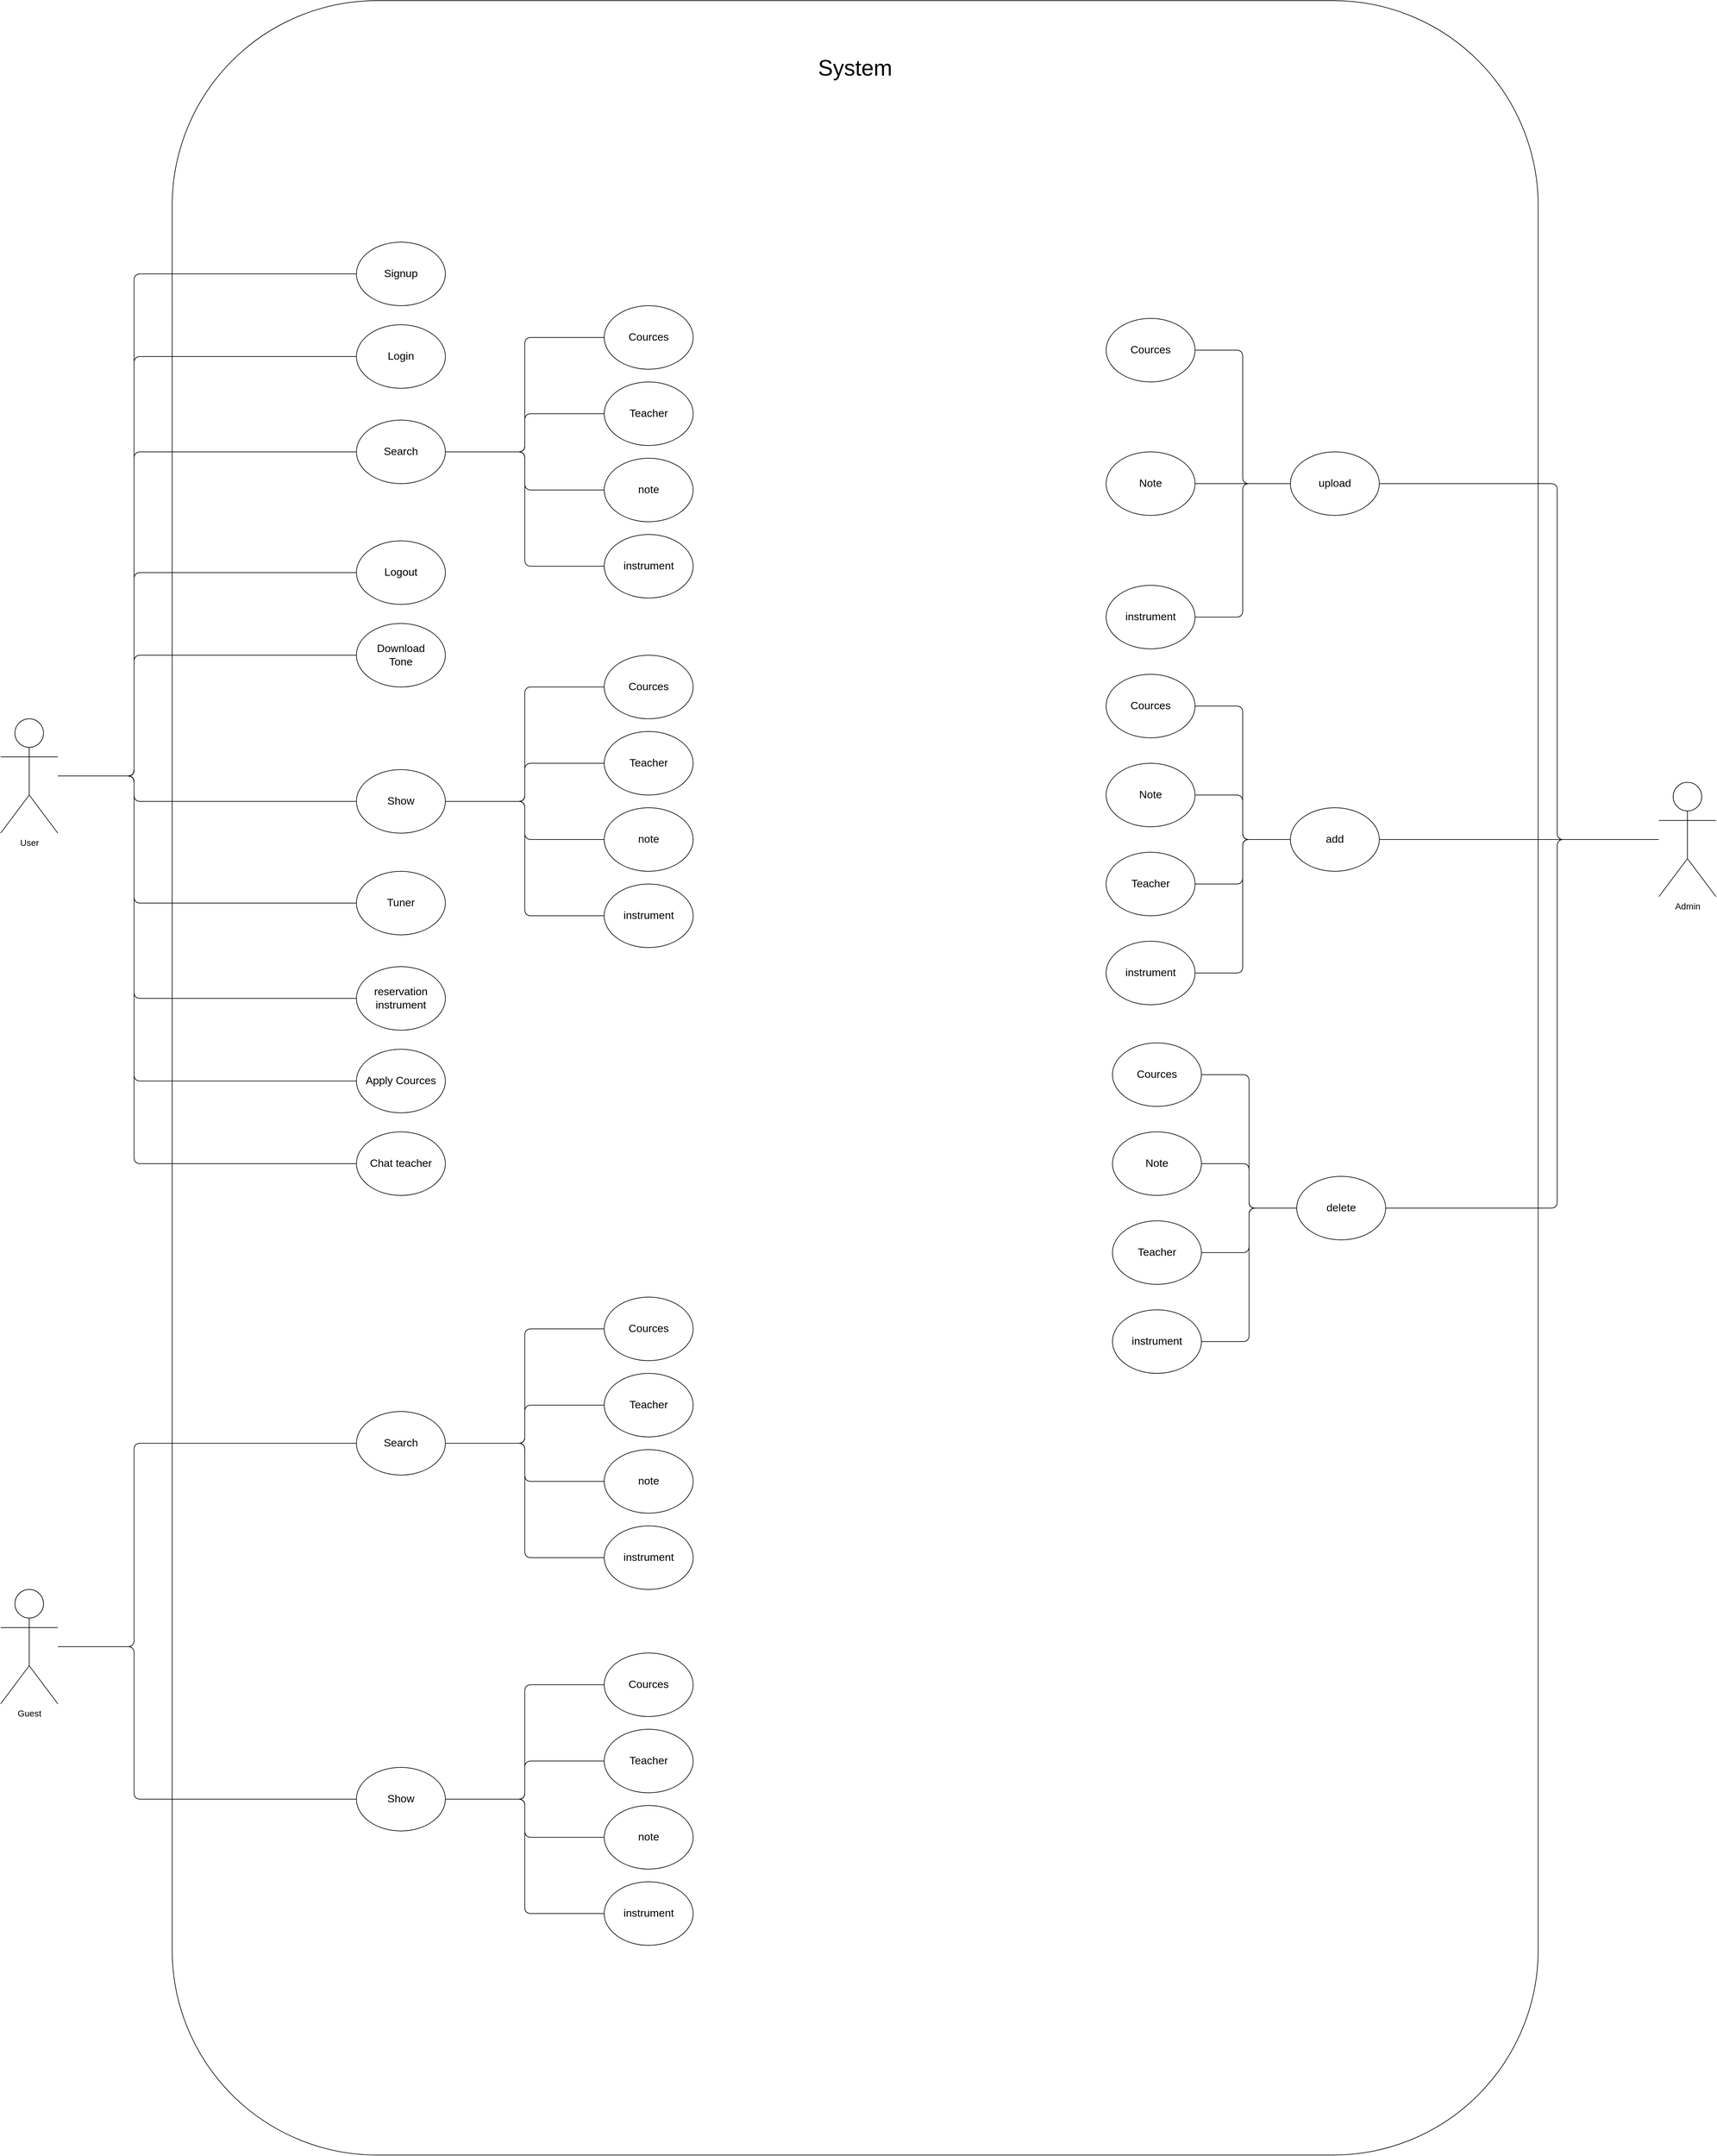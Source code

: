 <mxfile version="13.9.9" type="device"><diagram id="V0GSKmKkYrj586q5MGIK" name="Page-1"><mxGraphModel dx="5120" dy="4260" grid="1" gridSize="10" guides="1" tooltips="1" connect="1" arrows="1" fold="1" page="1" pageScale="1" pageWidth="850" pageHeight="1100" math="0" shadow="0"><root><mxCell id="0"/><mxCell id="1" parent="0"/><mxCell id="jQR4yf71jvQ2bR1XLhQY-4" value="" style="rounded=1;whiteSpace=wrap;html=1;shadow=0;sketch=0;glass=0;" parent="1" vertex="1"><mxGeometry x="560" y="-570" width="2150" height="3390" as="geometry"/></mxCell><mxCell id="jQR4yf71jvQ2bR1XLhQY-15" style="edgeStyle=orthogonalEdgeStyle;rounded=1;orthogonalLoop=1;jettySize=auto;html=1;fontSize=18;endArrow=none;endFill=0;" parent="1" source="jQR4yf71jvQ2bR1XLhQY-5" target="jQR4yf71jvQ2bR1XLhQY-10" edge="1"><mxGeometry relative="1" as="geometry"><Array as="points"><mxPoint x="500" y="650"/><mxPoint x="500" y="-140"/></Array></mxGeometry></mxCell><mxCell id="jQR4yf71jvQ2bR1XLhQY-17" style="edgeStyle=orthogonalEdgeStyle;rounded=1;orthogonalLoop=1;jettySize=auto;html=1;entryX=0;entryY=0.5;entryDx=0;entryDy=0;endArrow=none;endFill=0;fontSize=18;" parent="1" source="jQR4yf71jvQ2bR1XLhQY-5" target="jQR4yf71jvQ2bR1XLhQY-16" edge="1"><mxGeometry relative="1" as="geometry"><Array as="points"><mxPoint x="500" y="650"/><mxPoint x="500" y="-10"/></Array></mxGeometry></mxCell><mxCell id="jQR4yf71jvQ2bR1XLhQY-19" style="edgeStyle=orthogonalEdgeStyle;rounded=1;orthogonalLoop=1;jettySize=auto;html=1;entryX=0;entryY=0.5;entryDx=0;entryDy=0;endArrow=none;endFill=0;fontSize=18;" parent="1" source="jQR4yf71jvQ2bR1XLhQY-5" target="jQR4yf71jvQ2bR1XLhQY-18" edge="1"><mxGeometry relative="1" as="geometry"><Array as="points"><mxPoint x="500" y="650"/><mxPoint x="500" y="140"/></Array></mxGeometry></mxCell><mxCell id="jQR4yf71jvQ2bR1XLhQY-41" style="edgeStyle=orthogonalEdgeStyle;rounded=1;orthogonalLoop=1;jettySize=auto;html=1;entryX=0;entryY=0.5;entryDx=0;entryDy=0;endArrow=none;endFill=0;fontSize=18;" parent="1" source="jQR4yf71jvQ2bR1XLhQY-5" target="jQR4yf71jvQ2bR1XLhQY-32" edge="1"><mxGeometry relative="1" as="geometry"><Array as="points"><mxPoint x="500" y="650"/><mxPoint x="500" y="690"/></Array></mxGeometry></mxCell><mxCell id="jQR4yf71jvQ2bR1XLhQY-44" style="edgeStyle=orthogonalEdgeStyle;rounded=1;orthogonalLoop=1;jettySize=auto;html=1;entryX=0;entryY=0.5;entryDx=0;entryDy=0;endArrow=none;endFill=0;fontSize=18;" parent="1" source="jQR4yf71jvQ2bR1XLhQY-5" target="jQR4yf71jvQ2bR1XLhQY-43" edge="1"><mxGeometry relative="1" as="geometry"><Array as="points"><mxPoint x="500" y="650"/><mxPoint x="500" y="330"/></Array></mxGeometry></mxCell><mxCell id="jQR4yf71jvQ2bR1XLhQY-46" style="edgeStyle=orthogonalEdgeStyle;rounded=1;orthogonalLoop=1;jettySize=auto;html=1;entryX=0;entryY=0.5;entryDx=0;entryDy=0;endArrow=none;endFill=0;fontSize=18;" parent="1" source="jQR4yf71jvQ2bR1XLhQY-5" target="jQR4yf71jvQ2bR1XLhQY-45" edge="1"><mxGeometry relative="1" as="geometry"><Array as="points"><mxPoint x="500" y="650"/><mxPoint x="500" y="460"/></Array></mxGeometry></mxCell><mxCell id="jQR4yf71jvQ2bR1XLhQY-48" style="edgeStyle=orthogonalEdgeStyle;rounded=1;orthogonalLoop=1;jettySize=auto;html=1;entryX=0;entryY=0.5;entryDx=0;entryDy=0;endArrow=none;endFill=0;fontSize=18;" parent="1" source="jQR4yf71jvQ2bR1XLhQY-5" target="jQR4yf71jvQ2bR1XLhQY-47" edge="1"><mxGeometry relative="1" as="geometry"><Array as="points"><mxPoint x="500" y="650"/><mxPoint x="500" y="850"/></Array></mxGeometry></mxCell><mxCell id="jQR4yf71jvQ2bR1XLhQY-50" style="edgeStyle=orthogonalEdgeStyle;rounded=1;orthogonalLoop=1;jettySize=auto;html=1;entryX=0;entryY=0.5;entryDx=0;entryDy=0;endArrow=none;endFill=0;fontSize=18;" parent="1" source="jQR4yf71jvQ2bR1XLhQY-5" target="jQR4yf71jvQ2bR1XLhQY-49" edge="1"><mxGeometry relative="1" as="geometry"><Array as="points"><mxPoint x="500" y="650"/><mxPoint x="500" y="1130"/></Array></mxGeometry></mxCell><mxCell id="jQR4yf71jvQ2bR1XLhQY-52" style="edgeStyle=orthogonalEdgeStyle;rounded=1;orthogonalLoop=1;jettySize=auto;html=1;entryX=0;entryY=0.5;entryDx=0;entryDy=0;endArrow=none;endFill=0;fontSize=18;" parent="1" source="jQR4yf71jvQ2bR1XLhQY-5" target="jQR4yf71jvQ2bR1XLhQY-51" edge="1"><mxGeometry relative="1" as="geometry"><Array as="points"><mxPoint x="500" y="650"/><mxPoint x="500" y="1000"/></Array></mxGeometry></mxCell><mxCell id="jQR4yf71jvQ2bR1XLhQY-54" style="edgeStyle=orthogonalEdgeStyle;rounded=1;orthogonalLoop=1;jettySize=auto;html=1;entryX=0;entryY=0.5;entryDx=0;entryDy=0;endArrow=none;endFill=0;fontSize=18;" parent="1" source="jQR4yf71jvQ2bR1XLhQY-5" target="jQR4yf71jvQ2bR1XLhQY-53" edge="1"><mxGeometry relative="1" as="geometry"><Array as="points"><mxPoint x="500" y="650"/><mxPoint x="500" y="1260"/></Array></mxGeometry></mxCell><object label="User" id="jQR4yf71jvQ2bR1XLhQY-5"><mxCell style="shape=umlActor;verticalLabelPosition=bottom;verticalAlign=top;html=1;outlineConnect=0;fontSize=14;" parent="1" vertex="1"><mxGeometry x="290" y="560" width="90" height="180" as="geometry"/></mxCell></object><mxCell id="jQR4yf71jvQ2bR1XLhQY-10" value="&lt;span style=&quot;font-size: 17px&quot;&gt;Signup&lt;/span&gt;" style="ellipse;whiteSpace=wrap;html=1;rounded=1;shadow=0;glass=0;sketch=0;" parent="1" vertex="1"><mxGeometry x="850" y="-190" width="140" height="100" as="geometry"/></mxCell><mxCell id="jQR4yf71jvQ2bR1XLhQY-16" value="&lt;span style=&quot;font-size: 17px&quot;&gt;Login&lt;/span&gt;&lt;span style=&quot;color: rgba(0 , 0 , 0 , 0) ; font-family: monospace ; font-size: 0px&quot;&gt;%3CmxGraphModel%3E%3Croot%3E%3CmxCell%20id%3D%220%22%2F%3E%3CmxCell%20id%3D%221%22%20parent%3D%220%22%2F%3E%3CmxCell%20id%3D%222%22%20value%3D%22%26lt%3Bspan%20style%3D%26quot%3Bfont-size%3A%2017px%26quot%3B%26gt%3BSignup%26lt%3B%2Fspan%26gt%3B%22%20style%3D%22ellipse%3BwhiteSpace%3Dwrap%3Bhtml%3D1%3Brounded%3D1%3Bshadow%3D0%3Bglass%3D0%3Bsketch%3D0%3B%22%20vertex%3D%221%22%20parent%3D%221%22%3E%3CmxGeometry%20x%3D%22670%22%20y%3D%22160%22%20width%3D%22140%22%20height%3D%22100%22%20as%3D%22geometry%22%2F%3E%3C%2FmxCell%3E%3C%2Froot%3E%3C%2FmxGraphModel%3E&lt;/span&gt;" style="ellipse;whiteSpace=wrap;html=1;rounded=1;shadow=0;glass=0;sketch=0;" parent="1" vertex="1"><mxGeometry x="850" y="-60" width="140" height="100" as="geometry"/></mxCell><mxCell id="jQR4yf71jvQ2bR1XLhQY-23" style="edgeStyle=orthogonalEdgeStyle;rounded=1;orthogonalLoop=1;jettySize=auto;html=1;entryX=0;entryY=0.5;entryDx=0;entryDy=0;endArrow=none;endFill=0;fontSize=18;" parent="1" source="jQR4yf71jvQ2bR1XLhQY-18" target="jQR4yf71jvQ2bR1XLhQY-20" edge="1"><mxGeometry relative="1" as="geometry"/></mxCell><mxCell id="jQR4yf71jvQ2bR1XLhQY-24" style="edgeStyle=orthogonalEdgeStyle;rounded=1;orthogonalLoop=1;jettySize=auto;html=1;entryX=0;entryY=0.5;entryDx=0;entryDy=0;endArrow=none;endFill=0;fontSize=18;" parent="1" source="jQR4yf71jvQ2bR1XLhQY-18" target="jQR4yf71jvQ2bR1XLhQY-21" edge="1"><mxGeometry relative="1" as="geometry"/></mxCell><mxCell id="jQR4yf71jvQ2bR1XLhQY-25" style="edgeStyle=orthogonalEdgeStyle;rounded=1;orthogonalLoop=1;jettySize=auto;html=1;entryX=0;entryY=0.5;entryDx=0;entryDy=0;endArrow=none;endFill=0;fontSize=18;" parent="1" source="jQR4yf71jvQ2bR1XLhQY-18" target="jQR4yf71jvQ2bR1XLhQY-22" edge="1"><mxGeometry relative="1" as="geometry"/></mxCell><mxCell id="jQR4yf71jvQ2bR1XLhQY-31" style="edgeStyle=orthogonalEdgeStyle;rounded=1;orthogonalLoop=1;jettySize=auto;html=1;entryX=0;entryY=0.5;entryDx=0;entryDy=0;endArrow=none;endFill=0;fontSize=18;" parent="1" source="jQR4yf71jvQ2bR1XLhQY-18" target="jQR4yf71jvQ2bR1XLhQY-30" edge="1"><mxGeometry relative="1" as="geometry"/></mxCell><mxCell id="jQR4yf71jvQ2bR1XLhQY-18" value="&lt;span style=&quot;font-size: 17px&quot;&gt;Search&lt;/span&gt;" style="ellipse;whiteSpace=wrap;html=1;rounded=1;shadow=0;glass=0;sketch=0;" parent="1" vertex="1"><mxGeometry x="850" y="90" width="140" height="100" as="geometry"/></mxCell><mxCell id="jQR4yf71jvQ2bR1XLhQY-20" value="&lt;span style=&quot;font-size: 17px&quot;&gt;Cources&lt;/span&gt;" style="ellipse;whiteSpace=wrap;html=1;rounded=1;shadow=0;glass=0;sketch=0;" parent="1" vertex="1"><mxGeometry x="1240" y="-90" width="140" height="100" as="geometry"/></mxCell><mxCell id="jQR4yf71jvQ2bR1XLhQY-21" value="&lt;span style=&quot;font-size: 17px&quot;&gt;Teacher&lt;/span&gt;" style="ellipse;whiteSpace=wrap;html=1;rounded=1;shadow=0;glass=0;sketch=0;" parent="1" vertex="1"><mxGeometry x="1240" y="30" width="140" height="100" as="geometry"/></mxCell><mxCell id="jQR4yf71jvQ2bR1XLhQY-22" value="&lt;span style=&quot;font-size: 17px&quot;&gt;note&lt;/span&gt;" style="ellipse;whiteSpace=wrap;html=1;rounded=1;shadow=0;glass=0;sketch=0;" parent="1" vertex="1"><mxGeometry x="1240" y="150" width="140" height="100" as="geometry"/></mxCell><mxCell id="jQR4yf71jvQ2bR1XLhQY-30" value="&lt;span style=&quot;font-size: 17px&quot;&gt;instrument&lt;/span&gt;" style="ellipse;whiteSpace=wrap;html=1;rounded=1;shadow=0;glass=0;sketch=0;" parent="1" vertex="1"><mxGeometry x="1240" y="270" width="140" height="100" as="geometry"/></mxCell><mxCell id="jQR4yf71jvQ2bR1XLhQY-37" style="edgeStyle=orthogonalEdgeStyle;rounded=1;orthogonalLoop=1;jettySize=auto;html=1;entryX=0;entryY=0.5;entryDx=0;entryDy=0;endArrow=none;endFill=0;fontSize=18;" parent="1" source="jQR4yf71jvQ2bR1XLhQY-32" target="jQR4yf71jvQ2bR1XLhQY-33" edge="1"><mxGeometry relative="1" as="geometry"/></mxCell><mxCell id="jQR4yf71jvQ2bR1XLhQY-38" style="edgeStyle=orthogonalEdgeStyle;rounded=1;orthogonalLoop=1;jettySize=auto;html=1;entryX=0;entryY=0.5;entryDx=0;entryDy=0;endArrow=none;endFill=0;fontSize=18;" parent="1" source="jQR4yf71jvQ2bR1XLhQY-32" target="jQR4yf71jvQ2bR1XLhQY-34" edge="1"><mxGeometry relative="1" as="geometry"/></mxCell><mxCell id="jQR4yf71jvQ2bR1XLhQY-39" style="edgeStyle=orthogonalEdgeStyle;rounded=1;orthogonalLoop=1;jettySize=auto;html=1;entryX=0;entryY=0.5;entryDx=0;entryDy=0;endArrow=none;endFill=0;fontSize=18;" parent="1" source="jQR4yf71jvQ2bR1XLhQY-32" target="jQR4yf71jvQ2bR1XLhQY-35" edge="1"><mxGeometry relative="1" as="geometry"/></mxCell><mxCell id="jQR4yf71jvQ2bR1XLhQY-40" style="edgeStyle=orthogonalEdgeStyle;rounded=1;orthogonalLoop=1;jettySize=auto;html=1;entryX=0;entryY=0.5;entryDx=0;entryDy=0;endArrow=none;endFill=0;fontSize=18;" parent="1" source="jQR4yf71jvQ2bR1XLhQY-32" target="jQR4yf71jvQ2bR1XLhQY-36" edge="1"><mxGeometry relative="1" as="geometry"/></mxCell><mxCell id="jQR4yf71jvQ2bR1XLhQY-32" value="&lt;span style=&quot;font-size: 17px&quot;&gt;Show&lt;/span&gt;" style="ellipse;whiteSpace=wrap;html=1;rounded=1;shadow=0;glass=0;sketch=0;" parent="1" vertex="1"><mxGeometry x="850" y="640" width="140" height="100" as="geometry"/></mxCell><mxCell id="jQR4yf71jvQ2bR1XLhQY-33" value="&lt;span style=&quot;font-size: 17px&quot;&gt;Cources&lt;/span&gt;" style="ellipse;whiteSpace=wrap;html=1;rounded=1;shadow=0;glass=0;sketch=0;" parent="1" vertex="1"><mxGeometry x="1240" y="460" width="140" height="100" as="geometry"/></mxCell><mxCell id="jQR4yf71jvQ2bR1XLhQY-34" value="&lt;span style=&quot;font-size: 17px&quot;&gt;Teacher&lt;/span&gt;" style="ellipse;whiteSpace=wrap;html=1;rounded=1;shadow=0;glass=0;sketch=0;" parent="1" vertex="1"><mxGeometry x="1240" y="580" width="140" height="100" as="geometry"/></mxCell><mxCell id="jQR4yf71jvQ2bR1XLhQY-35" value="&lt;span style=&quot;font-size: 17px&quot;&gt;note&lt;/span&gt;" style="ellipse;whiteSpace=wrap;html=1;rounded=1;shadow=0;glass=0;sketch=0;" parent="1" vertex="1"><mxGeometry x="1240" y="700" width="140" height="100" as="geometry"/></mxCell><mxCell id="jQR4yf71jvQ2bR1XLhQY-36" value="&lt;span style=&quot;font-size: 17px&quot;&gt;instrument&lt;/span&gt;" style="ellipse;whiteSpace=wrap;html=1;rounded=1;shadow=0;glass=0;sketch=0;" parent="1" vertex="1"><mxGeometry x="1240" y="820" width="140" height="100" as="geometry"/></mxCell><mxCell id="jQR4yf71jvQ2bR1XLhQY-43" value="&lt;span style=&quot;font-size: 17px&quot;&gt;Logout&lt;/span&gt;" style="ellipse;whiteSpace=wrap;html=1;rounded=1;shadow=0;glass=0;sketch=0;" parent="1" vertex="1"><mxGeometry x="850" y="280" width="140" height="100" as="geometry"/></mxCell><mxCell id="jQR4yf71jvQ2bR1XLhQY-45" value="&lt;span style=&quot;font-size: 17px&quot;&gt;Download&lt;br&gt;Tone&lt;br&gt;&lt;/span&gt;" style="ellipse;whiteSpace=wrap;html=1;rounded=1;shadow=0;glass=0;sketch=0;" parent="1" vertex="1"><mxGeometry x="850" y="410" width="140" height="100" as="geometry"/></mxCell><mxCell id="jQR4yf71jvQ2bR1XLhQY-47" value="&lt;span style=&quot;font-size: 17px&quot;&gt;Tuner&lt;br&gt;&lt;/span&gt;" style="ellipse;whiteSpace=wrap;html=1;rounded=1;shadow=0;glass=0;sketch=0;" parent="1" vertex="1"><mxGeometry x="850" y="800" width="140" height="100" as="geometry"/></mxCell><mxCell id="jQR4yf71jvQ2bR1XLhQY-49" value="&lt;span style=&quot;font-size: 17px&quot;&gt;Apply Cources&lt;br&gt;&lt;/span&gt;" style="ellipse;whiteSpace=wrap;html=1;rounded=1;shadow=0;glass=0;sketch=0;" parent="1" vertex="1"><mxGeometry x="850" y="1080" width="140" height="100" as="geometry"/></mxCell><mxCell id="jQR4yf71jvQ2bR1XLhQY-51" value="&lt;span style=&quot;font-size: 17px&quot;&gt;reservation&lt;br&gt;instrument&lt;br&gt;&lt;/span&gt;" style="ellipse;whiteSpace=wrap;html=1;rounded=1;shadow=0;glass=0;sketch=0;" parent="1" vertex="1"><mxGeometry x="850" y="950" width="140" height="100" as="geometry"/></mxCell><mxCell id="jQR4yf71jvQ2bR1XLhQY-53" value="&lt;span style=&quot;font-size: 17px&quot;&gt;Chat teacher&lt;br&gt;&lt;/span&gt;" style="ellipse;whiteSpace=wrap;html=1;rounded=1;shadow=0;glass=0;sketch=0;" parent="1" vertex="1"><mxGeometry x="850" y="1210" width="140" height="100" as="geometry"/></mxCell><mxCell id="jQR4yf71jvQ2bR1XLhQY-58" style="edgeStyle=orthogonalEdgeStyle;rounded=1;orthogonalLoop=1;jettySize=auto;html=1;entryX=1;entryY=0.5;entryDx=0;entryDy=0;endArrow=none;endFill=0;fontSize=18;" parent="1" source="jQR4yf71jvQ2bR1XLhQY-55" target="jQR4yf71jvQ2bR1XLhQY-57" edge="1"><mxGeometry relative="1" as="geometry"><Array as="points"><mxPoint x="2740" y="750"/><mxPoint x="2740" y="190"/></Array></mxGeometry></mxCell><mxCell id="jQR4yf71jvQ2bR1XLhQY-71" style="edgeStyle=orthogonalEdgeStyle;rounded=1;orthogonalLoop=1;jettySize=auto;html=1;entryX=1;entryY=0.5;entryDx=0;entryDy=0;endArrow=none;endFill=0;fontSize=18;" parent="1" source="jQR4yf71jvQ2bR1XLhQY-55" target="jQR4yf71jvQ2bR1XLhQY-67" edge="1"><mxGeometry relative="1" as="geometry"><Array as="points"><mxPoint x="2790" y="750"/><mxPoint x="2790" y="750"/></Array></mxGeometry></mxCell><mxCell id="jQR4yf71jvQ2bR1XLhQY-88" style="edgeStyle=orthogonalEdgeStyle;rounded=1;orthogonalLoop=1;jettySize=auto;html=1;entryX=1;entryY=0.5;entryDx=0;entryDy=0;endArrow=none;endFill=0;fontSize=18;" parent="1" source="jQR4yf71jvQ2bR1XLhQY-55" target="jQR4yf71jvQ2bR1XLhQY-83" edge="1"><mxGeometry relative="1" as="geometry"><Array as="points"><mxPoint x="2740" y="750"/><mxPoint x="2740" y="1330"/></Array></mxGeometry></mxCell><object label="Admin" id="jQR4yf71jvQ2bR1XLhQY-55"><mxCell style="shape=umlActor;verticalLabelPosition=bottom;verticalAlign=top;html=1;outlineConnect=0;fontSize=14;" parent="1" vertex="1"><mxGeometry x="2900" y="660" width="90" height="180" as="geometry"/></mxCell></object><mxCell id="jQR4yf71jvQ2bR1XLhQY-64" style="edgeStyle=orthogonalEdgeStyle;rounded=1;orthogonalLoop=1;jettySize=auto;html=1;entryX=1;entryY=0.5;entryDx=0;entryDy=0;endArrow=none;endFill=0;fontSize=18;" parent="1" source="jQR4yf71jvQ2bR1XLhQY-57" target="jQR4yf71jvQ2bR1XLhQY-62" edge="1"><mxGeometry relative="1" as="geometry"/></mxCell><mxCell id="jQR4yf71jvQ2bR1XLhQY-65" style="edgeStyle=orthogonalEdgeStyle;rounded=1;orthogonalLoop=1;jettySize=auto;html=1;entryX=1;entryY=0.5;entryDx=0;entryDy=0;endArrow=none;endFill=0;fontSize=18;" parent="1" source="jQR4yf71jvQ2bR1XLhQY-57" target="jQR4yf71jvQ2bR1XLhQY-61" edge="1"><mxGeometry relative="1" as="geometry"/></mxCell><mxCell id="jQR4yf71jvQ2bR1XLhQY-66" style="edgeStyle=orthogonalEdgeStyle;rounded=1;orthogonalLoop=1;jettySize=auto;html=1;entryX=1;entryY=0.5;entryDx=0;entryDy=0;endArrow=none;endFill=0;fontSize=18;" parent="1" source="jQR4yf71jvQ2bR1XLhQY-57" target="jQR4yf71jvQ2bR1XLhQY-60" edge="1"><mxGeometry relative="1" as="geometry"/></mxCell><mxCell id="jQR4yf71jvQ2bR1XLhQY-57" value="&lt;span style=&quot;font-size: 17px&quot;&gt;upload&lt;/span&gt;" style="ellipse;whiteSpace=wrap;html=1;rounded=1;shadow=0;glass=0;sketch=0;" parent="1" vertex="1"><mxGeometry x="2320" y="140" width="140" height="100" as="geometry"/></mxCell><mxCell id="jQR4yf71jvQ2bR1XLhQY-60" value="&lt;span style=&quot;font-size: 17px&quot;&gt;instrument&lt;/span&gt;" style="ellipse;whiteSpace=wrap;html=1;rounded=1;shadow=0;glass=0;sketch=0;" parent="1" vertex="1"><mxGeometry x="2030" y="350" width="140" height="100" as="geometry"/></mxCell><mxCell id="jQR4yf71jvQ2bR1XLhQY-61" value="&lt;span style=&quot;font-size: 17px&quot;&gt;Note&lt;/span&gt;" style="ellipse;whiteSpace=wrap;html=1;rounded=1;shadow=0;glass=0;sketch=0;" parent="1" vertex="1"><mxGeometry x="2030" y="140" width="140" height="100" as="geometry"/></mxCell><mxCell id="jQR4yf71jvQ2bR1XLhQY-62" value="&lt;span style=&quot;font-size: 17px&quot;&gt;Cources&lt;/span&gt;" style="ellipse;whiteSpace=wrap;html=1;rounded=1;shadow=0;glass=0;sketch=0;" parent="1" vertex="1"><mxGeometry x="2030" y="-70" width="140" height="100" as="geometry"/></mxCell><mxCell id="jQR4yf71jvQ2bR1XLhQY-72" style="edgeStyle=orthogonalEdgeStyle;rounded=1;orthogonalLoop=1;jettySize=auto;html=1;entryX=1;entryY=0.5;entryDx=0;entryDy=0;endArrow=none;endFill=0;fontSize=18;" parent="1" source="jQR4yf71jvQ2bR1XLhQY-67" target="jQR4yf71jvQ2bR1XLhQY-70" edge="1"><mxGeometry relative="1" as="geometry"/></mxCell><mxCell id="jQR4yf71jvQ2bR1XLhQY-73" style="edgeStyle=orthogonalEdgeStyle;rounded=1;orthogonalLoop=1;jettySize=auto;html=1;entryX=1;entryY=0.5;entryDx=0;entryDy=0;endArrow=none;endFill=0;fontSize=18;" parent="1" source="jQR4yf71jvQ2bR1XLhQY-67" target="jQR4yf71jvQ2bR1XLhQY-69" edge="1"><mxGeometry relative="1" as="geometry"/></mxCell><mxCell id="jQR4yf71jvQ2bR1XLhQY-74" style="edgeStyle=orthogonalEdgeStyle;rounded=1;orthogonalLoop=1;jettySize=auto;html=1;entryX=1;entryY=0.5;entryDx=0;entryDy=0;endArrow=none;endFill=0;fontSize=18;" parent="1" source="jQR4yf71jvQ2bR1XLhQY-67" target="jQR4yf71jvQ2bR1XLhQY-68" edge="1"><mxGeometry relative="1" as="geometry"/></mxCell><mxCell id="jQR4yf71jvQ2bR1XLhQY-76" style="edgeStyle=orthogonalEdgeStyle;rounded=1;orthogonalLoop=1;jettySize=auto;html=1;entryX=1;entryY=0.5;entryDx=0;entryDy=0;endArrow=none;endFill=0;fontSize=18;" parent="1" source="jQR4yf71jvQ2bR1XLhQY-67" target="jQR4yf71jvQ2bR1XLhQY-75" edge="1"><mxGeometry relative="1" as="geometry"/></mxCell><mxCell id="jQR4yf71jvQ2bR1XLhQY-67" value="&lt;span style=&quot;font-size: 17px&quot;&gt;add&lt;/span&gt;" style="ellipse;whiteSpace=wrap;html=1;rounded=1;shadow=0;glass=0;sketch=0;" parent="1" vertex="1"><mxGeometry x="2320" y="700" width="140" height="100" as="geometry"/></mxCell><mxCell id="jQR4yf71jvQ2bR1XLhQY-68" value="&lt;span style=&quot;font-size: 17px&quot;&gt;instrument&lt;/span&gt;" style="ellipse;whiteSpace=wrap;html=1;rounded=1;shadow=0;glass=0;sketch=0;" parent="1" vertex="1"><mxGeometry x="2030" y="910" width="140" height="100" as="geometry"/></mxCell><mxCell id="jQR4yf71jvQ2bR1XLhQY-69" value="&lt;span style=&quot;font-size: 17px&quot;&gt;Note&lt;/span&gt;" style="ellipse;whiteSpace=wrap;html=1;rounded=1;shadow=0;glass=0;sketch=0;" parent="1" vertex="1"><mxGeometry x="2030" y="630" width="140" height="100" as="geometry"/></mxCell><mxCell id="jQR4yf71jvQ2bR1XLhQY-70" value="&lt;span style=&quot;font-size: 17px&quot;&gt;Cources&lt;/span&gt;" style="ellipse;whiteSpace=wrap;html=1;rounded=1;shadow=0;glass=0;sketch=0;" parent="1" vertex="1"><mxGeometry x="2030" y="490" width="140" height="100" as="geometry"/></mxCell><mxCell id="jQR4yf71jvQ2bR1XLhQY-75" value="&lt;span style=&quot;font-size: 17px&quot;&gt;Teacher&lt;/span&gt;" style="ellipse;whiteSpace=wrap;html=1;rounded=1;shadow=0;glass=0;sketch=0;" parent="1" vertex="1"><mxGeometry x="2030" y="770" width="140" height="100" as="geometry"/></mxCell><mxCell id="jQR4yf71jvQ2bR1XLhQY-89" style="edgeStyle=orthogonalEdgeStyle;rounded=1;orthogonalLoop=1;jettySize=auto;html=1;entryX=1;entryY=0.5;entryDx=0;entryDy=0;endArrow=none;endFill=0;fontSize=18;" parent="1" source="jQR4yf71jvQ2bR1XLhQY-83" target="jQR4yf71jvQ2bR1XLhQY-86" edge="1"><mxGeometry relative="1" as="geometry"/></mxCell><mxCell id="jQR4yf71jvQ2bR1XLhQY-90" style="edgeStyle=orthogonalEdgeStyle;rounded=1;orthogonalLoop=1;jettySize=auto;html=1;entryX=1;entryY=0.5;entryDx=0;entryDy=0;endArrow=none;endFill=0;fontSize=18;" parent="1" source="jQR4yf71jvQ2bR1XLhQY-83" target="jQR4yf71jvQ2bR1XLhQY-85" edge="1"><mxGeometry relative="1" as="geometry"/></mxCell><mxCell id="jQR4yf71jvQ2bR1XLhQY-91" style="edgeStyle=orthogonalEdgeStyle;rounded=1;orthogonalLoop=1;jettySize=auto;html=1;entryX=1;entryY=0.5;entryDx=0;entryDy=0;endArrow=none;endFill=0;fontSize=18;" parent="1" source="jQR4yf71jvQ2bR1XLhQY-83" target="jQR4yf71jvQ2bR1XLhQY-87" edge="1"><mxGeometry relative="1" as="geometry"/></mxCell><mxCell id="jQR4yf71jvQ2bR1XLhQY-92" style="edgeStyle=orthogonalEdgeStyle;rounded=1;orthogonalLoop=1;jettySize=auto;html=1;entryX=1;entryY=0.5;entryDx=0;entryDy=0;endArrow=none;endFill=0;fontSize=18;" parent="1" source="jQR4yf71jvQ2bR1XLhQY-83" target="jQR4yf71jvQ2bR1XLhQY-84" edge="1"><mxGeometry relative="1" as="geometry"/></mxCell><mxCell id="jQR4yf71jvQ2bR1XLhQY-83" value="&lt;span style=&quot;font-size: 17px&quot;&gt;delete&lt;/span&gt;" style="ellipse;whiteSpace=wrap;html=1;rounded=1;shadow=0;glass=0;sketch=0;" parent="1" vertex="1"><mxGeometry x="2330" y="1280" width="140" height="100" as="geometry"/></mxCell><mxCell id="jQR4yf71jvQ2bR1XLhQY-84" value="&lt;span style=&quot;font-size: 17px&quot;&gt;instrument&lt;/span&gt;" style="ellipse;whiteSpace=wrap;html=1;rounded=1;shadow=0;glass=0;sketch=0;" parent="1" vertex="1"><mxGeometry x="2040" y="1490" width="140" height="100" as="geometry"/></mxCell><mxCell id="jQR4yf71jvQ2bR1XLhQY-85" value="&lt;span style=&quot;font-size: 17px&quot;&gt;Note&lt;/span&gt;" style="ellipse;whiteSpace=wrap;html=1;rounded=1;shadow=0;glass=0;sketch=0;" parent="1" vertex="1"><mxGeometry x="2040" y="1210" width="140" height="100" as="geometry"/></mxCell><mxCell id="jQR4yf71jvQ2bR1XLhQY-86" value="&lt;span style=&quot;font-size: 17px&quot;&gt;Cources&lt;/span&gt;" style="ellipse;whiteSpace=wrap;html=1;rounded=1;shadow=0;glass=0;sketch=0;" parent="1" vertex="1"><mxGeometry x="2040" y="1070" width="140" height="100" as="geometry"/></mxCell><mxCell id="jQR4yf71jvQ2bR1XLhQY-87" value="&lt;span style=&quot;font-size: 17px&quot;&gt;Teacher&lt;/span&gt;" style="ellipse;whiteSpace=wrap;html=1;rounded=1;shadow=0;glass=0;sketch=0;" parent="1" vertex="1"><mxGeometry x="2040" y="1350" width="140" height="100" as="geometry"/></mxCell><mxCell id="jQR4yf71jvQ2bR1XLhQY-100" style="edgeStyle=orthogonalEdgeStyle;rounded=1;orthogonalLoop=1;jettySize=auto;html=1;entryX=0;entryY=0.5;entryDx=0;entryDy=0;endArrow=none;endFill=0;fontSize=18;" parent="1" source="jQR4yf71jvQ2bR1XLhQY-93" target="jQR4yf71jvQ2bR1XLhQY-95" edge="1"><mxGeometry relative="1" as="geometry"><Array as="points"><mxPoint x="500" y="2020"/><mxPoint x="500" y="1700"/></Array></mxGeometry></mxCell><mxCell id="jQR4yf71jvQ2bR1XLhQY-115" style="edgeStyle=orthogonalEdgeStyle;rounded=1;orthogonalLoop=1;jettySize=auto;html=1;entryX=0;entryY=0.5;entryDx=0;entryDy=0;endArrow=none;endFill=0;fontSize=18;" parent="1" source="jQR4yf71jvQ2bR1XLhQY-93" target="jQR4yf71jvQ2bR1XLhQY-105" edge="1"><mxGeometry relative="1" as="geometry"><Array as="points"><mxPoint x="500" y="2020"/><mxPoint x="500" y="2260"/></Array></mxGeometry></mxCell><object label="Guest" id="jQR4yf71jvQ2bR1XLhQY-93"><mxCell style="shape=umlActor;verticalLabelPosition=bottom;verticalAlign=top;html=1;outlineConnect=0;fontSize=14;" parent="1" vertex="1"><mxGeometry x="290" y="1930" width="90" height="180" as="geometry"/></mxCell></object><mxCell id="jQR4yf71jvQ2bR1XLhQY-101" style="edgeStyle=orthogonalEdgeStyle;rounded=1;orthogonalLoop=1;jettySize=auto;html=1;entryX=0;entryY=0.5;entryDx=0;entryDy=0;endArrow=none;endFill=0;fontSize=18;" parent="1" source="jQR4yf71jvQ2bR1XLhQY-95" target="jQR4yf71jvQ2bR1XLhQY-96" edge="1"><mxGeometry relative="1" as="geometry"/></mxCell><mxCell id="jQR4yf71jvQ2bR1XLhQY-102" style="edgeStyle=orthogonalEdgeStyle;rounded=1;orthogonalLoop=1;jettySize=auto;html=1;entryX=0;entryY=0.5;entryDx=0;entryDy=0;endArrow=none;endFill=0;fontSize=18;" parent="1" source="jQR4yf71jvQ2bR1XLhQY-95" target="jQR4yf71jvQ2bR1XLhQY-97" edge="1"><mxGeometry relative="1" as="geometry"/></mxCell><mxCell id="jQR4yf71jvQ2bR1XLhQY-103" style="edgeStyle=orthogonalEdgeStyle;rounded=1;orthogonalLoop=1;jettySize=auto;html=1;entryX=0;entryY=0.5;entryDx=0;entryDy=0;endArrow=none;endFill=0;fontSize=18;" parent="1" source="jQR4yf71jvQ2bR1XLhQY-95" target="jQR4yf71jvQ2bR1XLhQY-98" edge="1"><mxGeometry relative="1" as="geometry"/></mxCell><mxCell id="jQR4yf71jvQ2bR1XLhQY-104" style="edgeStyle=orthogonalEdgeStyle;rounded=1;orthogonalLoop=1;jettySize=auto;html=1;entryX=0;entryY=0.5;entryDx=0;entryDy=0;endArrow=none;endFill=0;fontSize=18;" parent="1" source="jQR4yf71jvQ2bR1XLhQY-95" target="jQR4yf71jvQ2bR1XLhQY-99" edge="1"><mxGeometry relative="1" as="geometry"/></mxCell><mxCell id="jQR4yf71jvQ2bR1XLhQY-95" value="&lt;span style=&quot;font-size: 17px&quot;&gt;Search&lt;/span&gt;" style="ellipse;whiteSpace=wrap;html=1;rounded=1;shadow=0;glass=0;sketch=0;" parent="1" vertex="1"><mxGeometry x="850" y="1650" width="140" height="100" as="geometry"/></mxCell><mxCell id="jQR4yf71jvQ2bR1XLhQY-96" value="&lt;span style=&quot;font-size: 17px&quot;&gt;Cources&lt;/span&gt;" style="ellipse;whiteSpace=wrap;html=1;rounded=1;shadow=0;glass=0;sketch=0;" parent="1" vertex="1"><mxGeometry x="1240" y="1470" width="140" height="100" as="geometry"/></mxCell><mxCell id="jQR4yf71jvQ2bR1XLhQY-97" value="&lt;span style=&quot;font-size: 17px&quot;&gt;Teacher&lt;/span&gt;" style="ellipse;whiteSpace=wrap;html=1;rounded=1;shadow=0;glass=0;sketch=0;" parent="1" vertex="1"><mxGeometry x="1240" y="1590" width="140" height="100" as="geometry"/></mxCell><mxCell id="jQR4yf71jvQ2bR1XLhQY-98" value="&lt;span style=&quot;font-size: 17px&quot;&gt;note&lt;/span&gt;" style="ellipse;whiteSpace=wrap;html=1;rounded=1;shadow=0;glass=0;sketch=0;" parent="1" vertex="1"><mxGeometry x="1240" y="1710" width="140" height="100" as="geometry"/></mxCell><mxCell id="jQR4yf71jvQ2bR1XLhQY-99" value="&lt;span style=&quot;font-size: 17px&quot;&gt;instrument&lt;/span&gt;" style="ellipse;whiteSpace=wrap;html=1;rounded=1;shadow=0;glass=0;sketch=0;" parent="1" vertex="1"><mxGeometry x="1240" y="1830" width="140" height="100" as="geometry"/></mxCell><mxCell id="jQR4yf71jvQ2bR1XLhQY-111" style="edgeStyle=orthogonalEdgeStyle;rounded=1;orthogonalLoop=1;jettySize=auto;html=1;entryX=0;entryY=0.5;entryDx=0;entryDy=0;endArrow=none;endFill=0;fontSize=18;" parent="1" source="jQR4yf71jvQ2bR1XLhQY-105" target="jQR4yf71jvQ2bR1XLhQY-106" edge="1"><mxGeometry relative="1" as="geometry"/></mxCell><mxCell id="jQR4yf71jvQ2bR1XLhQY-112" style="edgeStyle=orthogonalEdgeStyle;rounded=1;orthogonalLoop=1;jettySize=auto;html=1;endArrow=none;endFill=0;fontSize=18;" parent="1" source="jQR4yf71jvQ2bR1XLhQY-105" target="jQR4yf71jvQ2bR1XLhQY-107" edge="1"><mxGeometry relative="1" as="geometry"/></mxCell><mxCell id="jQR4yf71jvQ2bR1XLhQY-113" style="edgeStyle=orthogonalEdgeStyle;rounded=1;orthogonalLoop=1;jettySize=auto;html=1;entryX=0;entryY=0.5;entryDx=0;entryDy=0;endArrow=none;endFill=0;fontSize=18;" parent="1" source="jQR4yf71jvQ2bR1XLhQY-105" target="jQR4yf71jvQ2bR1XLhQY-108" edge="1"><mxGeometry relative="1" as="geometry"/></mxCell><mxCell id="jQR4yf71jvQ2bR1XLhQY-114" style="edgeStyle=orthogonalEdgeStyle;rounded=1;orthogonalLoop=1;jettySize=auto;html=1;entryX=0;entryY=0.5;entryDx=0;entryDy=0;endArrow=none;endFill=0;fontSize=18;" parent="1" source="jQR4yf71jvQ2bR1XLhQY-105" target="jQR4yf71jvQ2bR1XLhQY-109" edge="1"><mxGeometry relative="1" as="geometry"/></mxCell><mxCell id="jQR4yf71jvQ2bR1XLhQY-105" value="&lt;span style=&quot;font-size: 17px&quot;&gt;Show&lt;/span&gt;" style="ellipse;whiteSpace=wrap;html=1;rounded=1;shadow=0;glass=0;sketch=0;" parent="1" vertex="1"><mxGeometry x="850" y="2210" width="140" height="100" as="geometry"/></mxCell><mxCell id="jQR4yf71jvQ2bR1XLhQY-106" value="&lt;span style=&quot;font-size: 17px&quot;&gt;Cources&lt;/span&gt;" style="ellipse;whiteSpace=wrap;html=1;rounded=1;shadow=0;glass=0;sketch=0;" parent="1" vertex="1"><mxGeometry x="1240" y="2030" width="140" height="100" as="geometry"/></mxCell><mxCell id="jQR4yf71jvQ2bR1XLhQY-107" value="&lt;span style=&quot;font-size: 17px&quot;&gt;Teacher&lt;/span&gt;" style="ellipse;whiteSpace=wrap;html=1;rounded=1;shadow=0;glass=0;sketch=0;" parent="1" vertex="1"><mxGeometry x="1240" y="2150" width="140" height="100" as="geometry"/></mxCell><mxCell id="jQR4yf71jvQ2bR1XLhQY-108" value="&lt;span style=&quot;font-size: 17px&quot;&gt;note&lt;/span&gt;" style="ellipse;whiteSpace=wrap;html=1;rounded=1;shadow=0;glass=0;sketch=0;" parent="1" vertex="1"><mxGeometry x="1240" y="2270" width="140" height="100" as="geometry"/></mxCell><mxCell id="jQR4yf71jvQ2bR1XLhQY-109" value="&lt;span style=&quot;font-size: 17px&quot;&gt;instrument&lt;/span&gt;" style="ellipse;whiteSpace=wrap;html=1;rounded=1;shadow=0;glass=0;sketch=0;" parent="1" vertex="1"><mxGeometry x="1240" y="2390" width="140" height="100" as="geometry"/></mxCell><mxCell id="HCK2wP6tpqy-Xm30H6Ck-1" value="&lt;font style=&quot;font-size: 35px&quot;&gt;System&lt;/font&gt;" style="text;html=1;strokeColor=none;fillColor=none;align=center;verticalAlign=middle;whiteSpace=wrap;rounded=0;" vertex="1" parent="1"><mxGeometry x="1530" y="-530" width="210" height="130" as="geometry"/></mxCell></root></mxGraphModel></diagram></mxfile>